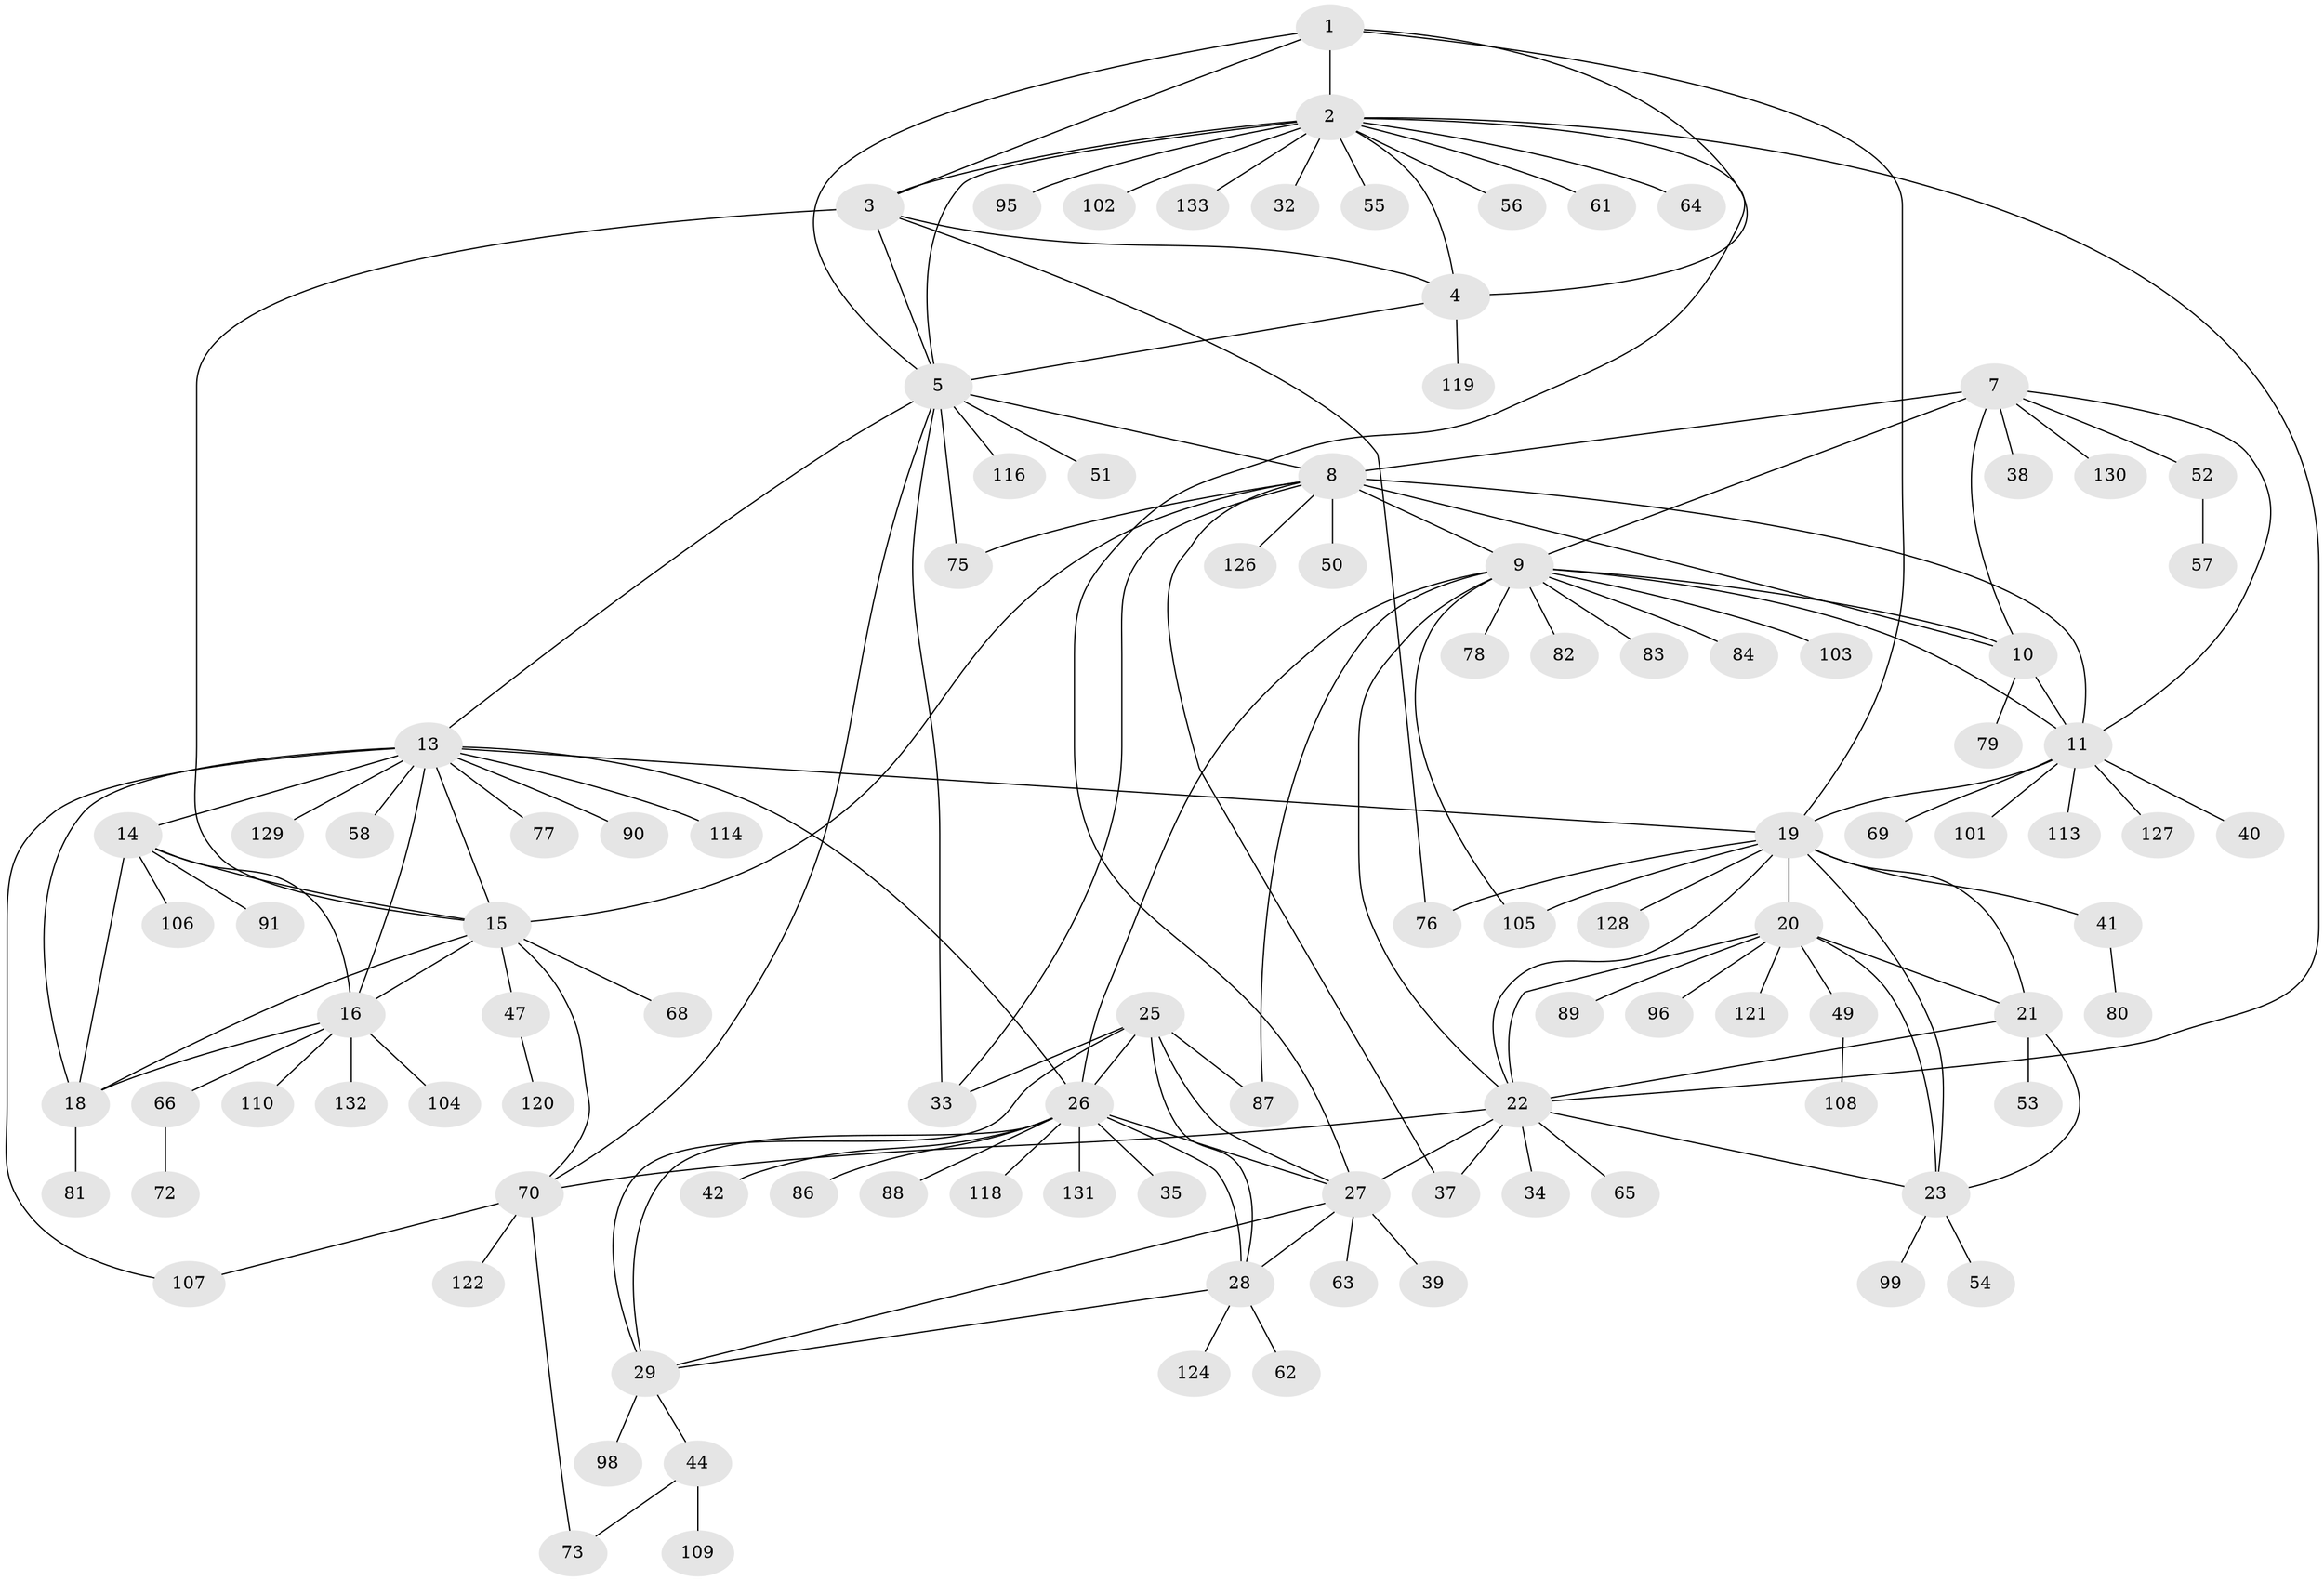 // original degree distribution, {6: 0.03759398496240601, 9: 0.022556390977443608, 8: 0.03759398496240601, 13: 0.022556390977443608, 11: 0.015037593984962405, 12: 0.015037593984962405, 14: 0.007518796992481203, 5: 0.022556390977443608, 7: 0.03007518796992481, 10: 0.022556390977443608, 2: 0.15037593984962405, 1: 0.5714285714285714, 3: 0.03759398496240601, 4: 0.007518796992481203}
// Generated by graph-tools (version 1.1) at 2025/11/02/27/25 16:11:37]
// undirected, 105 vertices, 154 edges
graph export_dot {
graph [start="1"]
  node [color=gray90,style=filled];
  1 [super="+93"];
  2 [super="+6"];
  3 [super="+48"];
  4;
  5 [super="+97"];
  7 [super="+45"];
  8 [super="+12"];
  9 [super="+112"];
  10;
  11 [super="+117"];
  13 [super="+17"];
  14 [super="+43"];
  15 [super="+85"];
  16 [super="+60"];
  18 [super="+100"];
  19 [super="+125"];
  20 [super="+31"];
  21;
  22 [super="+71"];
  23 [super="+24"];
  25 [super="+115"];
  26 [super="+30"];
  27;
  28 [super="+92"];
  29 [super="+36"];
  32;
  33;
  34;
  35;
  37 [super="+46"];
  38;
  39;
  40;
  41;
  42;
  44 [super="+111"];
  47;
  49;
  50 [super="+67"];
  51;
  52 [super="+59"];
  53;
  54;
  55;
  56;
  57;
  58;
  61;
  62;
  63;
  64;
  65;
  66;
  68;
  69;
  70 [super="+74"];
  72;
  73;
  75;
  76;
  77;
  78;
  79;
  80;
  81;
  82;
  83;
  84;
  86;
  87;
  88;
  89;
  90;
  91 [super="+94"];
  95;
  96;
  98;
  99;
  101;
  102;
  103;
  104 [super="+123"];
  105;
  106;
  107;
  108;
  109;
  110;
  113;
  114;
  116;
  118;
  119;
  120;
  121;
  122;
  124;
  126;
  127;
  128;
  129;
  130;
  131;
  132;
  133;
  1 -- 2 [weight=2];
  1 -- 3;
  1 -- 4;
  1 -- 5;
  1 -- 19;
  2 -- 3 [weight=2];
  2 -- 4 [weight=2];
  2 -- 5 [weight=2];
  2 -- 27;
  2 -- 56;
  2 -- 61;
  2 -- 133;
  2 -- 32;
  2 -- 64;
  2 -- 102;
  2 -- 22;
  2 -- 55;
  2 -- 95;
  3 -- 4;
  3 -- 5;
  3 -- 76;
  3 -- 15;
  4 -- 5;
  4 -- 119;
  5 -- 8;
  5 -- 33;
  5 -- 51;
  5 -- 70;
  5 -- 75;
  5 -- 116;
  5 -- 13;
  7 -- 8 [weight=2];
  7 -- 9;
  7 -- 10;
  7 -- 11;
  7 -- 38;
  7 -- 130;
  7 -- 52;
  8 -- 9 [weight=2];
  8 -- 10 [weight=2];
  8 -- 11 [weight=2];
  8 -- 15;
  8 -- 33;
  8 -- 37;
  8 -- 50;
  8 -- 75;
  8 -- 126;
  9 -- 10;
  9 -- 11;
  9 -- 26;
  9 -- 78;
  9 -- 82;
  9 -- 83;
  9 -- 84;
  9 -- 87;
  9 -- 103;
  9 -- 105;
  9 -- 22;
  10 -- 11;
  10 -- 79;
  11 -- 19;
  11 -- 40;
  11 -- 69;
  11 -- 101;
  11 -- 113;
  11 -- 127;
  13 -- 14 [weight=2];
  13 -- 15 [weight=2];
  13 -- 16 [weight=2];
  13 -- 18 [weight=2];
  13 -- 77;
  13 -- 90;
  13 -- 107;
  13 -- 129;
  13 -- 58;
  13 -- 19;
  13 -- 114;
  13 -- 26;
  14 -- 15;
  14 -- 16;
  14 -- 18;
  14 -- 91;
  14 -- 106;
  15 -- 16;
  15 -- 18;
  15 -- 47;
  15 -- 68;
  15 -- 70;
  16 -- 18;
  16 -- 66;
  16 -- 104;
  16 -- 110;
  16 -- 132;
  18 -- 81;
  19 -- 20;
  19 -- 21;
  19 -- 22;
  19 -- 23 [weight=2];
  19 -- 41;
  19 -- 76;
  19 -- 105;
  19 -- 128;
  20 -- 21;
  20 -- 22;
  20 -- 23 [weight=2];
  20 -- 49;
  20 -- 89;
  20 -- 121;
  20 -- 96;
  21 -- 22;
  21 -- 23 [weight=2];
  21 -- 53;
  22 -- 23 [weight=2];
  22 -- 27;
  22 -- 34;
  22 -- 37;
  22 -- 65;
  22 -- 70;
  23 -- 54;
  23 -- 99;
  25 -- 26 [weight=2];
  25 -- 27;
  25 -- 28;
  25 -- 29;
  25 -- 87;
  25 -- 33;
  26 -- 27 [weight=2];
  26 -- 28 [weight=2];
  26 -- 29 [weight=2];
  26 -- 35;
  26 -- 88;
  26 -- 131;
  26 -- 42;
  26 -- 118;
  26 -- 86;
  27 -- 28;
  27 -- 29;
  27 -- 39;
  27 -- 63;
  28 -- 29;
  28 -- 62;
  28 -- 124;
  29 -- 98;
  29 -- 44;
  41 -- 80;
  44 -- 73;
  44 -- 109;
  47 -- 120;
  49 -- 108;
  52 -- 57;
  66 -- 72;
  70 -- 73;
  70 -- 107;
  70 -- 122;
}
